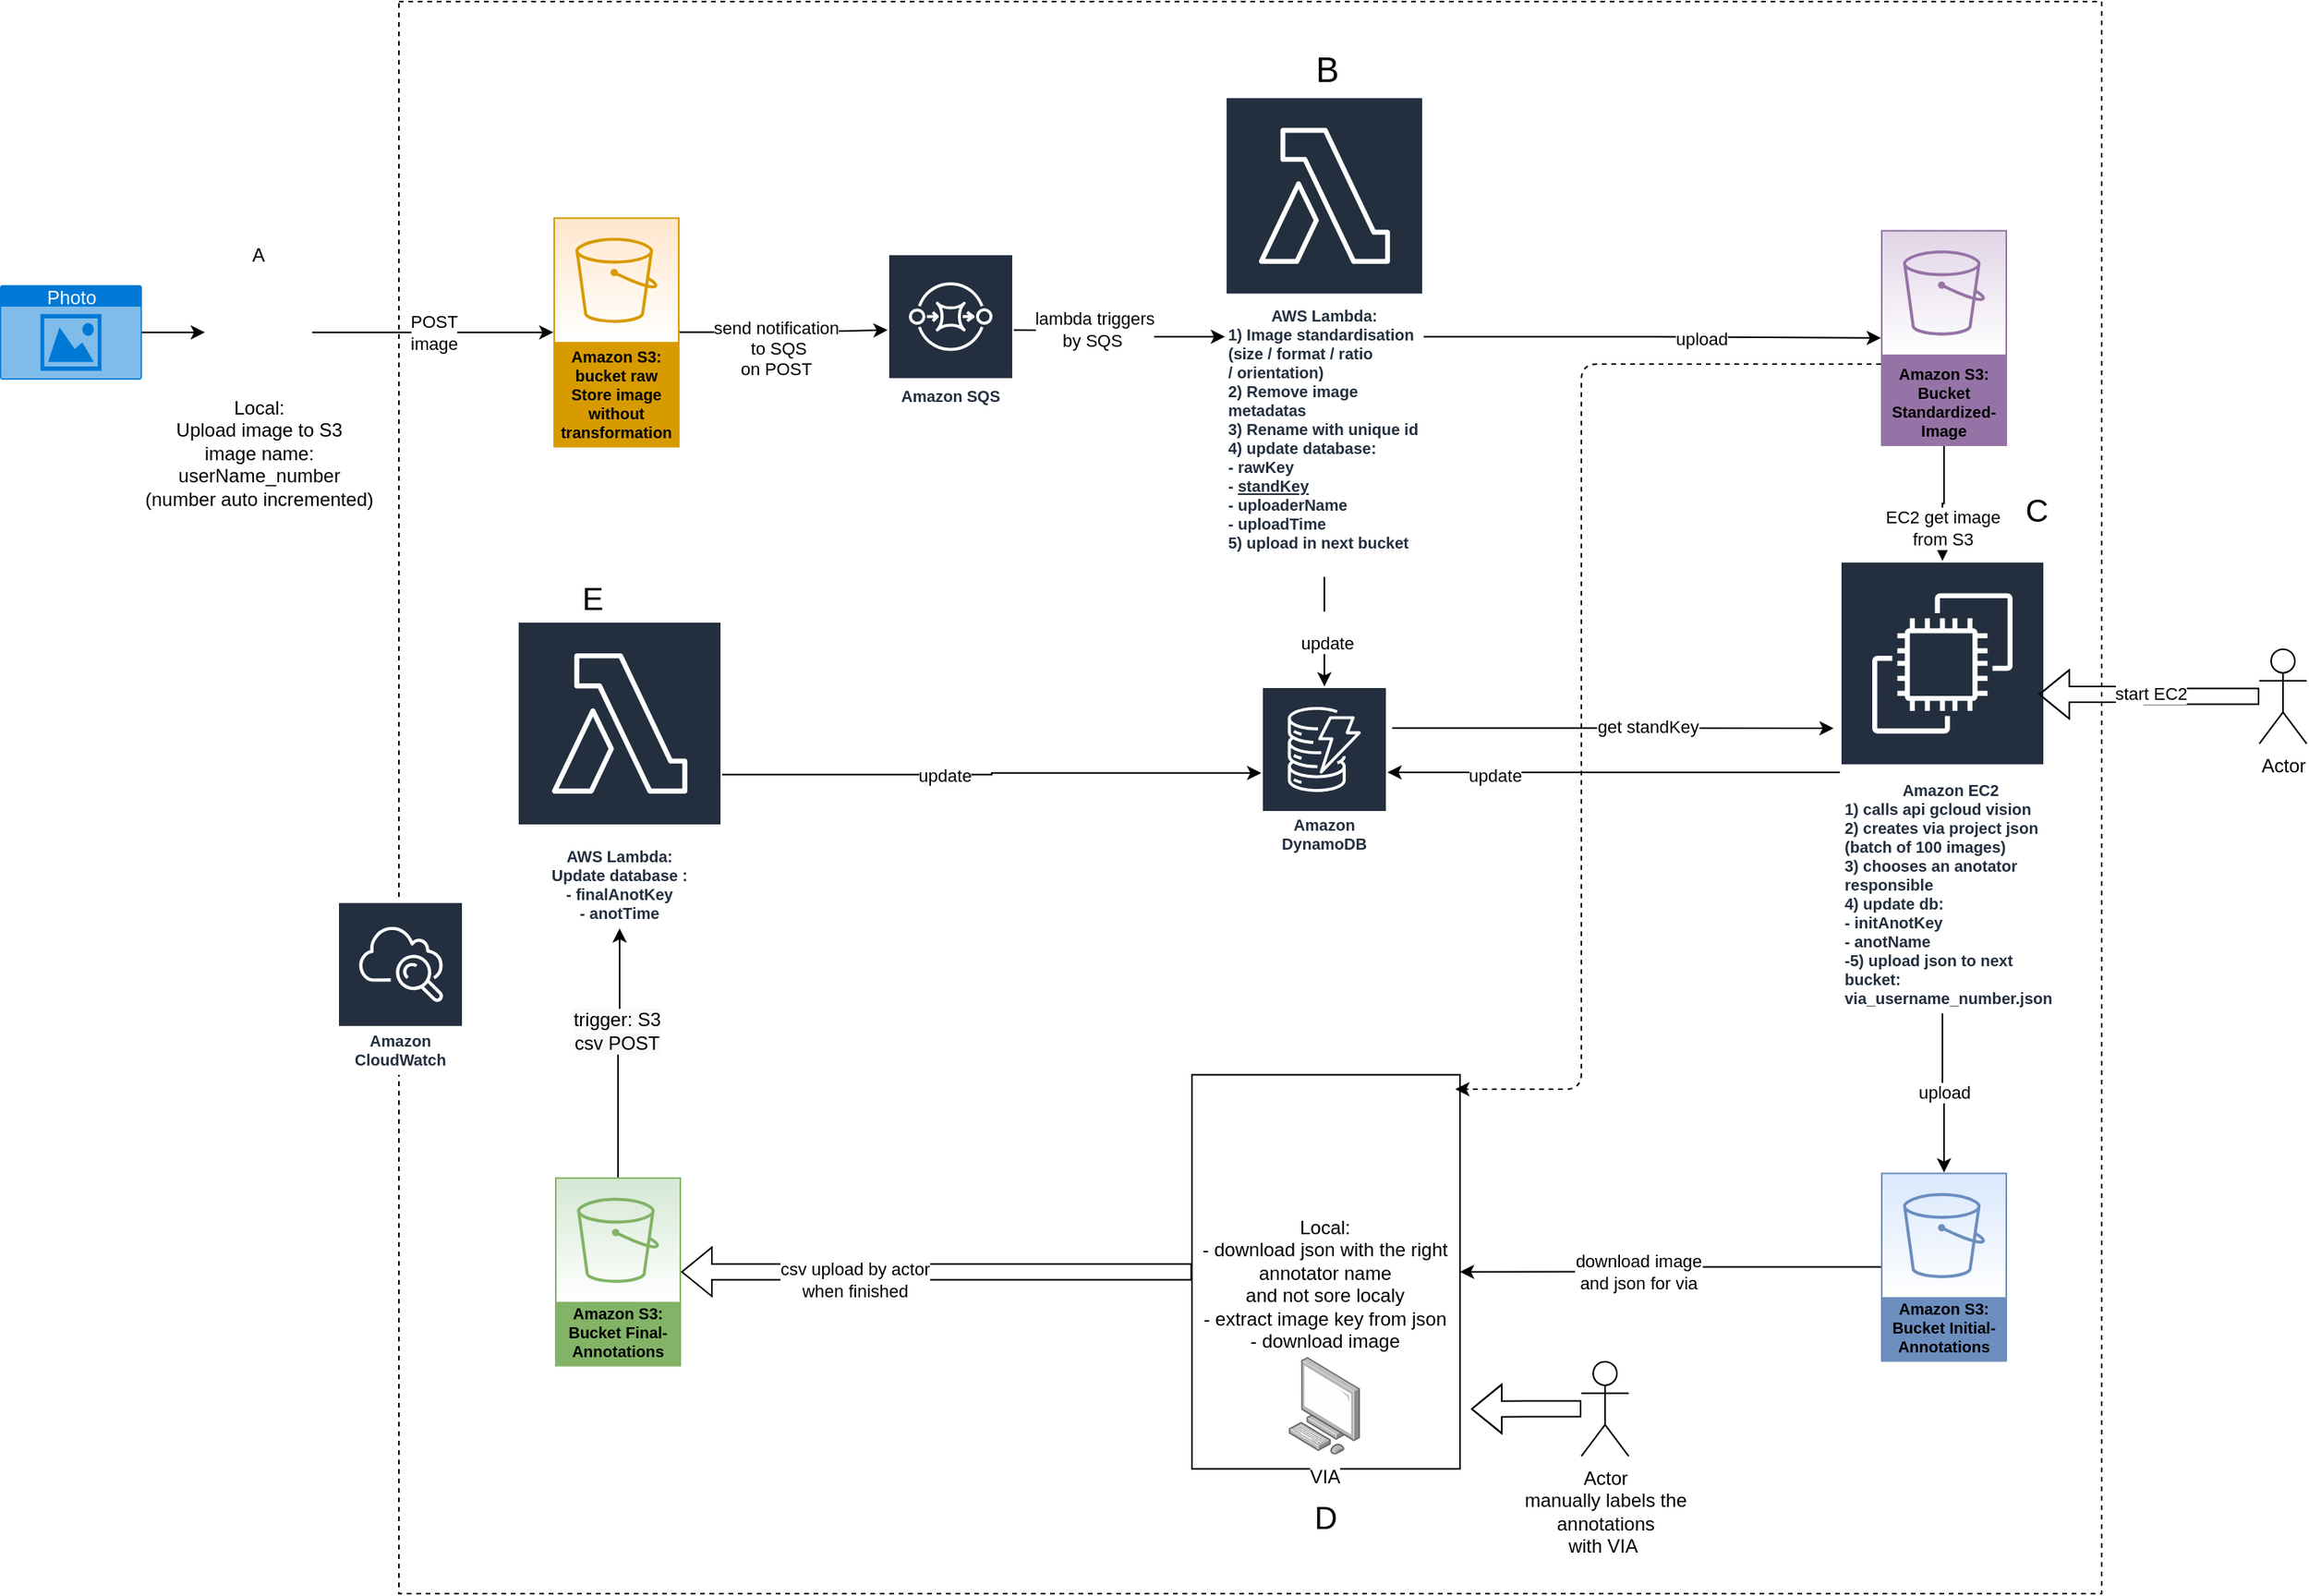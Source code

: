 <mxfile version="14.9.4" type="github">
  <diagram id="-ga6hsOEGiyw53PDkv4c" name="Page-1">
    <mxGraphModel dx="2595" dy="1368" grid="1" gridSize="10" guides="1" tooltips="1" connect="1" arrows="1" fold="1" page="1" pageScale="1" pageWidth="827" pageHeight="1169" math="0" shadow="0">
      <root>
        <mxCell id="0" />
        <mxCell id="1" parent="0" />
        <mxCell id="FAO104bJFNIz5bLDv61E-7" value="" style="group" vertex="1" connectable="0" parent="1">
          <mxGeometry x="80" y="80" width="1463" height="1010" as="geometry" />
        </mxCell>
        <mxCell id="0uKCtbiLuTCNgKzWHR9k-3" value="Photo" style="html=1;strokeColor=none;fillColor=#0079D6;labelPosition=center;verticalLabelPosition=middle;verticalAlign=top;align=center;fontSize=12;outlineConnect=0;spacingTop=-6;fontColor=#FFFFFF;shape=mxgraph.sitemap.photo;" parent="FAO104bJFNIz5bLDv61E-7" vertex="1">
          <mxGeometry y="179.83" width="90" height="60" as="geometry" />
        </mxCell>
        <mxCell id="0uKCtbiLuTCNgKzWHR9k-4" value="send notification&lt;br&gt;&amp;nbsp;to SQS&lt;br&gt;on POST" style="edgeStyle=orthogonalEdgeStyle;rounded=0;orthogonalLoop=1;jettySize=auto;html=1;" parent="FAO104bJFNIz5bLDv61E-7" source="0uKCtbiLuTCNgKzWHR9k-5" edge="1">
          <mxGeometry x="-0.089" y="-10" relative="1" as="geometry">
            <mxPoint x="563" y="208.4" as="targetPoint" />
            <mxPoint as="offset" />
          </mxGeometry>
        </mxCell>
        <mxCell id="0uKCtbiLuTCNgKzWHR9k-5" value="Amazon S3:&lt;br&gt;bucket raw&lt;br&gt;Store image without transformation" style="outlineConnect=0;strokeColor=#d79b00;fillColor=#ffe6cc;dashed=0;verticalLabelPosition=middle;verticalAlign=bottom;align=center;html=1;whiteSpace=wrap;fontSize=10;fontStyle=1;spacing=3;shape=mxgraph.aws4.productIcon;prIcon=mxgraph.aws4.s3;gradientColor=#ffffff;" parent="FAO104bJFNIz5bLDv61E-7" vertex="1">
          <mxGeometry x="351" y="136.83" width="80" height="146" as="geometry" />
        </mxCell>
        <mxCell id="0uKCtbiLuTCNgKzWHR9k-8" value="Amazon S3:&lt;br&gt;Bucket Standardized-Image" style="outlineConnect=0;strokeColor=#9673a6;fillColor=#e1d5e7;dashed=0;verticalLabelPosition=middle;verticalAlign=bottom;align=center;html=1;whiteSpace=wrap;fontSize=10;fontStyle=1;spacing=3;shape=mxgraph.aws4.productIcon;prIcon=mxgraph.aws4.s3;gradientColor=#ffffff;" parent="FAO104bJFNIz5bLDv61E-7" vertex="1">
          <mxGeometry x="1193" y="144.83" width="80" height="137.17" as="geometry" />
        </mxCell>
        <mxCell id="0uKCtbiLuTCNgKzWHR9k-12" value="Amazon DynamoDB" style="outlineConnect=0;fontColor=#232F3E;gradientColor=none;strokeColor=#ffffff;fillColor=#232F3E;dashed=0;verticalLabelPosition=middle;verticalAlign=bottom;align=center;html=1;whiteSpace=wrap;fontSize=10;fontStyle=1;spacing=3;shape=mxgraph.aws4.productIcon;prIcon=mxgraph.aws4.dynamodb;" parent="FAO104bJFNIz5bLDv61E-7" vertex="1">
          <mxGeometry x="800" y="434.44" width="80" height="110" as="geometry" />
        </mxCell>
        <mxCell id="0uKCtbiLuTCNgKzWHR9k-15" value="Amazon S3:&lt;br&gt;Bucket Initial-Annotations" style="outlineConnect=0;strokeColor=#6c8ebf;fillColor=#dae8fc;dashed=0;verticalLabelPosition=middle;verticalAlign=bottom;align=center;html=1;whiteSpace=wrap;fontSize=10;fontStyle=1;spacing=3;shape=mxgraph.aws4.productIcon;prIcon=mxgraph.aws4.s3;gradientColor=#ffffff;" parent="FAO104bJFNIz5bLDv61E-7" vertex="1">
          <mxGeometry x="1193" y="742.83" width="80" height="120" as="geometry" />
        </mxCell>
        <mxCell id="0uKCtbiLuTCNgKzWHR9k-20" value="Amazon S3:&lt;br&gt;Bucket Final-Annotations" style="outlineConnect=0;dashed=0;verticalLabelPosition=middle;verticalAlign=bottom;align=center;html=1;whiteSpace=wrap;fontSize=10;fontStyle=1;spacing=3;shape=mxgraph.aws4.productIcon;prIcon=mxgraph.aws4.s3;fillColor=#d5e8d4;strokeColor=#82b366;gradientColor=#ffffff;" parent="FAO104bJFNIz5bLDv61E-7" vertex="1">
          <mxGeometry x="352" y="745.83" width="80" height="120" as="geometry" />
        </mxCell>
        <mxCell id="0uKCtbiLuTCNgKzWHR9k-21" style="edgeStyle=orthogonalEdgeStyle;shape=flexArrow;rounded=0;orthogonalLoop=1;jettySize=auto;html=1;" parent="FAO104bJFNIz5bLDv61E-7" source="0uKCtbiLuTCNgKzWHR9k-22" edge="1">
          <mxGeometry relative="1" as="geometry">
            <mxPoint x="933" y="892.83" as="targetPoint" />
          </mxGeometry>
        </mxCell>
        <mxCell id="0uKCtbiLuTCNgKzWHR9k-22" value="Actor&lt;br&gt;manually labels the&lt;br&gt;&amp;nbsp;annotations&amp;nbsp;&lt;br&gt;with VIA&amp;nbsp;" style="shape=umlActor;verticalLabelPosition=bottom;verticalAlign=top;html=1;outlineConnect=0;" parent="FAO104bJFNIz5bLDv61E-7" vertex="1">
          <mxGeometry x="1003" y="862.83" width="30" height="60" as="geometry" />
        </mxCell>
        <mxCell id="0uKCtbiLuTCNgKzWHR9k-23" style="edgeStyle=orthogonalEdgeStyle;rounded=0;orthogonalLoop=1;jettySize=auto;html=1;" parent="FAO104bJFNIz5bLDv61E-7" target="0uKCtbiLuTCNgKzWHR9k-36" edge="1">
          <mxGeometry relative="1" as="geometry">
            <mxPoint x="643" y="208.4" as="sourcePoint" />
          </mxGeometry>
        </mxCell>
        <mxCell id="0uKCtbiLuTCNgKzWHR9k-24" value="lambda triggers&lt;br&gt;by SQS&amp;nbsp;" style="edgeLabel;html=1;align=center;verticalAlign=middle;resizable=0;points=[];" parent="0uKCtbiLuTCNgKzWHR9k-23" vertex="1" connectable="0">
          <mxGeometry x="-0.265" y="1" relative="1" as="geometry">
            <mxPoint as="offset" />
          </mxGeometry>
        </mxCell>
        <mxCell id="0uKCtbiLuTCNgKzWHR9k-26" value="" style="group" parent="FAO104bJFNIz5bLDv61E-7" vertex="1" connectable="0">
          <mxGeometry x="130" y="150.83" width="68" height="93" as="geometry" />
        </mxCell>
        <mxCell id="0uKCtbiLuTCNgKzWHR9k-28" value="A" style="text;html=1;strokeColor=none;fillColor=none;align=center;verticalAlign=middle;whiteSpace=wrap;rounded=0;" parent="0uKCtbiLuTCNgKzWHR9k-26" vertex="1">
          <mxGeometry x="14" width="40" height="20" as="geometry" />
        </mxCell>
        <mxCell id="0uKCtbiLuTCNgKzWHR9k-27" value="Local:&lt;br&gt;Upload image to S3&lt;br&gt;image name:&lt;br&gt;userName_number&lt;br&gt;(number auto incremented)" style="shape=image;html=1;verticalAlign=top;verticalLabelPosition=bottom;labelBackgroundColor=#ffffff;imageAspect=0;aspect=fixed;image=https://cdn4.iconfinder.com/data/icons/logos-and-brands/512/267_Python_logo-128.png" parent="0uKCtbiLuTCNgKzWHR9k-26" vertex="1">
          <mxGeometry y="25" width="68" height="68" as="geometry" />
        </mxCell>
        <mxCell id="0uKCtbiLuTCNgKzWHR9k-2" style="edgeStyle=orthogonalEdgeStyle;rounded=0;orthogonalLoop=1;jettySize=auto;html=1;" parent="FAO104bJFNIz5bLDv61E-7" source="0uKCtbiLuTCNgKzWHR9k-3" target="0uKCtbiLuTCNgKzWHR9k-27" edge="1">
          <mxGeometry relative="1" as="geometry" />
        </mxCell>
        <mxCell id="0uKCtbiLuTCNgKzWHR9k-1" value="POST&lt;br&gt;image" style="edgeStyle=orthogonalEdgeStyle;rounded=0;orthogonalLoop=1;jettySize=auto;html=1;" parent="FAO104bJFNIz5bLDv61E-7" source="0uKCtbiLuTCNgKzWHR9k-27" target="0uKCtbiLuTCNgKzWHR9k-5" edge="1">
          <mxGeometry relative="1" as="geometry" />
        </mxCell>
        <mxCell id="0uKCtbiLuTCNgKzWHR9k-29" value="" style="group" parent="FAO104bJFNIz5bLDv61E-7" vertex="1" connectable="0">
          <mxGeometry x="328" y="367.94" width="130" height="220" as="geometry" />
        </mxCell>
        <mxCell id="0uKCtbiLuTCNgKzWHR9k-30" value="&lt;span&gt;AWS Lambda:&lt;br&gt;&lt;/span&gt;Update database :&lt;br&gt;- finalAnotKey&lt;br&gt;- anotTime" style="outlineConnect=0;fontColor=#232F3E;gradientColor=none;strokeColor=#ffffff;fillColor=#232F3E;dashed=0;verticalLabelPosition=middle;verticalAlign=bottom;align=center;html=1;whiteSpace=wrap;fontSize=10;fontStyle=1;spacing=3;shape=mxgraph.aws4.productIcon;prIcon=mxgraph.aws4.lambda;" parent="0uKCtbiLuTCNgKzWHR9k-29" vertex="1">
          <mxGeometry y="25" width="130" height="195" as="geometry" />
        </mxCell>
        <mxCell id="0uKCtbiLuTCNgKzWHR9k-31" value="E" style="text;html=1;strokeColor=none;fillColor=none;align=center;verticalAlign=middle;whiteSpace=wrap;rounded=0;fontSize=20;" parent="0uKCtbiLuTCNgKzWHR9k-29" vertex="1">
          <mxGeometry x="28" width="40" height="20" as="geometry" />
        </mxCell>
        <mxCell id="0uKCtbiLuTCNgKzWHR9k-16" style="edgeStyle=orthogonalEdgeStyle;rounded=0;orthogonalLoop=1;jettySize=auto;html=1;" parent="FAO104bJFNIz5bLDv61E-7" source="0uKCtbiLuTCNgKzWHR9k-20" target="0uKCtbiLuTCNgKzWHR9k-30" edge="1">
          <mxGeometry relative="1" as="geometry" />
        </mxCell>
        <mxCell id="0uKCtbiLuTCNgKzWHR9k-17" value="&lt;span style=&quot;font-size: 12px ; background-color: rgb(248 , 249 , 250)&quot;&gt;trigger: S3&lt;/span&gt;&lt;br style=&quot;font-size: 12px ; background-color: rgb(248 , 249 , 250)&quot;&gt;&lt;span style=&quot;font-size: 12px ; background-color: rgb(248 , 249 , 250)&quot;&gt;csv POST&lt;/span&gt;" style="edgeLabel;html=1;align=center;verticalAlign=middle;resizable=0;points=[];" parent="0uKCtbiLuTCNgKzWHR9k-16" vertex="1" connectable="0">
          <mxGeometry x="0.187" y="2" relative="1" as="geometry">
            <mxPoint as="offset" />
          </mxGeometry>
        </mxCell>
        <mxCell id="0uKCtbiLuTCNgKzWHR9k-32" value="" style="group" parent="FAO104bJFNIz5bLDv61E-7" vertex="1" connectable="0">
          <mxGeometry x="1167" y="311.83" width="145" height="330" as="geometry" />
        </mxCell>
        <mxCell id="0uKCtbiLuTCNgKzWHR9k-33" value="&lt;div style=&quot;text-align: center&quot;&gt;&lt;span&gt;Amazon EC2&lt;/span&gt;&lt;/div&gt;1) calls api gcloud vision&lt;br&gt;2) creates via project json (batch of 100 images)&lt;br&gt;3) chooses an anotator responsible&lt;br&gt;4) update db: &lt;br&gt;- initAnotKey&lt;br&gt;- anotName&lt;br&gt;-5) upload json to next bucket:&lt;br&gt;via_username_number.json&amp;nbsp;" style="outlineConnect=0;fontColor=#232F3E;gradientColor=none;strokeColor=#ffffff;fillColor=#232F3E;dashed=0;verticalLabelPosition=middle;verticalAlign=bottom;align=left;html=1;whiteSpace=wrap;fontSize=10;fontStyle=1;spacing=3;shape=mxgraph.aws4.productIcon;prIcon=mxgraph.aws4.ec2;" parent="0uKCtbiLuTCNgKzWHR9k-32" vertex="1">
          <mxGeometry y="43" width="130" height="287" as="geometry" />
        </mxCell>
        <mxCell id="0uKCtbiLuTCNgKzWHR9k-34" value="C" style="text;html=1;strokeColor=none;fillColor=none;align=center;verticalAlign=middle;whiteSpace=wrap;rounded=0;fontSize=20;" parent="0uKCtbiLuTCNgKzWHR9k-32" vertex="1">
          <mxGeometry x="105" width="40" height="20" as="geometry" />
        </mxCell>
        <mxCell id="0uKCtbiLuTCNgKzWHR9k-6" style="edgeStyle=orthogonalEdgeStyle;rounded=0;orthogonalLoop=1;jettySize=auto;html=1;" parent="FAO104bJFNIz5bLDv61E-7" source="0uKCtbiLuTCNgKzWHR9k-8" target="0uKCtbiLuTCNgKzWHR9k-33" edge="1">
          <mxGeometry relative="1" as="geometry" />
        </mxCell>
        <mxCell id="0uKCtbiLuTCNgKzWHR9k-7" value="EC2 get image&lt;br&gt;from S3" style="edgeLabel;html=1;align=center;verticalAlign=middle;resizable=0;points=[];" parent="0uKCtbiLuTCNgKzWHR9k-6" vertex="1" connectable="0">
          <mxGeometry x="0.422" relative="1" as="geometry">
            <mxPoint as="offset" />
          </mxGeometry>
        </mxCell>
        <mxCell id="0uKCtbiLuTCNgKzWHR9k-9" style="edgeStyle=orthogonalEdgeStyle;rounded=0;orthogonalLoop=1;jettySize=auto;html=1;" parent="FAO104bJFNIz5bLDv61E-7" source="0uKCtbiLuTCNgKzWHR9k-33" target="0uKCtbiLuTCNgKzWHR9k-12" edge="1">
          <mxGeometry relative="1" as="geometry">
            <Array as="points">
              <mxPoint x="993" y="489" />
              <mxPoint x="993" y="489" />
            </Array>
          </mxGeometry>
        </mxCell>
        <mxCell id="0uKCtbiLuTCNgKzWHR9k-10" value="update" style="edgeLabel;html=1;align=center;verticalAlign=middle;resizable=0;points=[];" parent="0uKCtbiLuTCNgKzWHR9k-9" vertex="1" connectable="0">
          <mxGeometry x="0.528" y="2" relative="1" as="geometry">
            <mxPoint as="offset" />
          </mxGeometry>
        </mxCell>
        <mxCell id="0uKCtbiLuTCNgKzWHR9k-38" style="edgeStyle=orthogonalEdgeStyle;rounded=0;orthogonalLoop=1;jettySize=auto;html=1;" parent="FAO104bJFNIz5bLDv61E-7" source="0uKCtbiLuTCNgKzWHR9k-36" target="0uKCtbiLuTCNgKzWHR9k-8" edge="1">
          <mxGeometry relative="1" as="geometry" />
        </mxCell>
        <mxCell id="0uKCtbiLuTCNgKzWHR9k-39" value="upload" style="edgeLabel;html=1;align=center;verticalAlign=middle;resizable=0;points=[];" parent="0uKCtbiLuTCNgKzWHR9k-38" vertex="1" connectable="0">
          <mxGeometry x="0.219" relative="1" as="geometry">
            <mxPoint as="offset" />
          </mxGeometry>
        </mxCell>
        <mxCell id="0uKCtbiLuTCNgKzWHR9k-40" value="&lt;br&gt;&amp;nbsp;update&lt;br&gt;" style="edgeStyle=orthogonalEdgeStyle;rounded=0;orthogonalLoop=1;jettySize=auto;html=1;" parent="FAO104bJFNIz5bLDv61E-7" source="0uKCtbiLuTCNgKzWHR9k-36" target="0uKCtbiLuTCNgKzWHR9k-12" edge="1">
          <mxGeometry relative="1" as="geometry" />
        </mxCell>
        <mxCell id="0uKCtbiLuTCNgKzWHR9k-41" value="start EC2" style="edgeStyle=orthogonalEdgeStyle;shape=flexArrow;rounded=0;orthogonalLoop=1;jettySize=auto;html=1;entryX=0.969;entryY=0.295;entryDx=0;entryDy=0;entryPerimeter=0;" parent="FAO104bJFNIz5bLDv61E-7" source="0uKCtbiLuTCNgKzWHR9k-42" target="0uKCtbiLuTCNgKzWHR9k-33" edge="1">
          <mxGeometry relative="1" as="geometry" />
        </mxCell>
        <mxCell id="0uKCtbiLuTCNgKzWHR9k-42" value="Actor" style="shape=umlActor;verticalLabelPosition=bottom;verticalAlign=top;html=1;outlineConnect=0;" parent="FAO104bJFNIz5bLDv61E-7" vertex="1">
          <mxGeometry x="1433" y="410.83" width="30" height="60" as="geometry" />
        </mxCell>
        <mxCell id="0uKCtbiLuTCNgKzWHR9k-43" value="upload" style="edgeStyle=orthogonalEdgeStyle;rounded=0;orthogonalLoop=1;jettySize=auto;html=1;" parent="FAO104bJFNIz5bLDv61E-7" source="0uKCtbiLuTCNgKzWHR9k-33" target="0uKCtbiLuTCNgKzWHR9k-15" edge="1">
          <mxGeometry relative="1" as="geometry" />
        </mxCell>
        <mxCell id="0uKCtbiLuTCNgKzWHR9k-44" style="edgeStyle=orthogonalEdgeStyle;rounded=0;orthogonalLoop=1;jettySize=auto;html=1;" parent="FAO104bJFNIz5bLDv61E-7" source="0uKCtbiLuTCNgKzWHR9k-30" target="0uKCtbiLuTCNgKzWHR9k-12" edge="1">
          <mxGeometry relative="1" as="geometry" />
        </mxCell>
        <mxCell id="0uKCtbiLuTCNgKzWHR9k-45" value="update" style="edgeLabel;html=1;align=center;verticalAlign=middle;resizable=0;points=[];" parent="0uKCtbiLuTCNgKzWHR9k-44" vertex="1" connectable="0">
          <mxGeometry x="-0.181" relative="1" as="geometry">
            <mxPoint as="offset" />
          </mxGeometry>
        </mxCell>
        <mxCell id="0uKCtbiLuTCNgKzWHR9k-46" value="" style="group" parent="FAO104bJFNIz5bLDv61E-7" vertex="1" connectable="0">
          <mxGeometry x="756" y="680.83" width="170" height="250" as="geometry" />
        </mxCell>
        <mxCell id="0uKCtbiLuTCNgKzWHR9k-47" value="" style="whiteSpace=wrap;html=1;container=1;" parent="0uKCtbiLuTCNgKzWHR9k-46" vertex="1">
          <mxGeometry width="170" height="250" as="geometry">
            <mxRectangle width="50" height="40" as="alternateBounds" />
          </mxGeometry>
        </mxCell>
        <mxCell id="0uKCtbiLuTCNgKzWHR9k-48" value="" style="group" parent="0uKCtbiLuTCNgKzWHR9k-46" vertex="1" connectable="0">
          <mxGeometry x="50" width="120" height="250" as="geometry" />
        </mxCell>
        <mxCell id="0uKCtbiLuTCNgKzWHR9k-49" value="Local:&lt;br&gt;- download json with the right &lt;br&gt;annotator name &lt;br&gt;and not sore localy&lt;br&gt;- extract image key from json&lt;br&gt;- download image" style="shape=image;html=1;verticalAlign=top;verticalLabelPosition=bottom;labelBackgroundColor=#ffffff;imageAspect=0;aspect=fixed;image=https://cdn4.iconfinder.com/data/icons/logos-and-brands/512/267_Python_logo-128.png" parent="0uKCtbiLuTCNgKzWHR9k-48" vertex="1">
          <mxGeometry y="15" width="68" height="68" as="geometry" />
        </mxCell>
        <mxCell id="0uKCtbiLuTCNgKzWHR9k-50" value="VIA" style="points=[];aspect=fixed;html=1;align=center;shadow=0;dashed=0;image;image=img/lib/allied_telesis/computer_and_terminals/Personal_Computer.svg;" parent="0uKCtbiLuTCNgKzWHR9k-48" vertex="1">
          <mxGeometry x="11.2" y="179.17" width="45.6" height="61.8" as="geometry" />
        </mxCell>
        <mxCell id="0uKCtbiLuTCNgKzWHR9k-13" value="h" style="edgeStyle=orthogonalEdgeStyle;rounded=0;orthogonalLoop=1;jettySize=auto;html=1;entryX=1;entryY=0.5;entryDx=0;entryDy=0;" parent="FAO104bJFNIz5bLDv61E-7" source="0uKCtbiLuTCNgKzWHR9k-15" target="0uKCtbiLuTCNgKzWHR9k-47" edge="1">
          <mxGeometry relative="1" as="geometry">
            <mxPoint x="933" y="830.83" as="targetPoint" />
          </mxGeometry>
        </mxCell>
        <mxCell id="0uKCtbiLuTCNgKzWHR9k-14" value="download image&lt;br&gt;and json for via" style="edgeLabel;html=1;align=center;verticalAlign=middle;resizable=0;points=[];" parent="0uKCtbiLuTCNgKzWHR9k-13" vertex="1" connectable="0">
          <mxGeometry x="0.156" relative="1" as="geometry">
            <mxPoint x="-1" as="offset" />
          </mxGeometry>
        </mxCell>
        <mxCell id="0uKCtbiLuTCNgKzWHR9k-51" value="D" style="text;html=1;strokeColor=none;fillColor=none;align=center;verticalAlign=middle;whiteSpace=wrap;rounded=0;fontSize=20;" parent="FAO104bJFNIz5bLDv61E-7" vertex="1">
          <mxGeometry x="821" y="950.83" width="40" height="20" as="geometry" />
        </mxCell>
        <mxCell id="0uKCtbiLuTCNgKzWHR9k-52" value="Amazon SQS" style="outlineConnect=0;fontColor=#232F3E;gradientColor=none;strokeColor=#ffffff;fillColor=#232F3E;dashed=0;verticalLabelPosition=middle;verticalAlign=bottom;align=center;html=1;whiteSpace=wrap;fontSize=10;fontStyle=1;spacing=3;shape=mxgraph.aws4.productIcon;prIcon=mxgraph.aws4.sqs;" parent="FAO104bJFNIz5bLDv61E-7" vertex="1">
          <mxGeometry x="563" y="159.83" width="80" height="100" as="geometry" />
        </mxCell>
        <mxCell id="OJoio6pD2PtJ5NFqTnMK-3" value="" style="endArrow=classic;html=1;" parent="FAO104bJFNIz5bLDv61E-7" edge="1">
          <mxGeometry width="50" height="50" relative="1" as="geometry">
            <mxPoint x="883" y="460.83" as="sourcePoint" />
            <mxPoint x="1163" y="461" as="targetPoint" />
          </mxGeometry>
        </mxCell>
        <mxCell id="OJoio6pD2PtJ5NFqTnMK-4" value="get standKey" style="edgeLabel;html=1;align=center;verticalAlign=middle;resizable=0;points=[];" parent="OJoio6pD2PtJ5NFqTnMK-3" vertex="1" connectable="0">
          <mxGeometry x="0.157" y="1" relative="1" as="geometry">
            <mxPoint as="offset" />
          </mxGeometry>
        </mxCell>
        <mxCell id="0uKCtbiLuTCNgKzWHR9k-36" value="&lt;br&gt;AWS Lambda:&lt;br&gt;&lt;div style=&quot;text-align: left&quot;&gt;&lt;span&gt;1) Image standardisation (s&lt;/span&gt;&lt;span&gt;ize /&amp;nbsp;&lt;/span&gt;&lt;span&gt;format /&amp;nbsp;&lt;/span&gt;&lt;span&gt;ratio /&amp;nbsp;&lt;/span&gt;&lt;span&gt;orientation)&lt;/span&gt;&lt;/div&gt;&lt;div style=&quot;text-align: left&quot;&gt;&lt;span&gt;2) Remove image metadatas&lt;/span&gt;&lt;/div&gt;&lt;div style=&quot;text-align: left&quot;&gt;&lt;span&gt;3) Rename with unique id&lt;/span&gt;&lt;/div&gt;&lt;div style=&quot;text-align: left&quot;&gt;&lt;span&gt;4) update database:&amp;nbsp;&lt;/span&gt;&lt;/div&gt;&lt;div style=&quot;text-align: left&quot;&gt;&lt;span&gt;- rawKey&lt;/span&gt;&lt;/div&gt;&lt;div style=&quot;text-align: left&quot;&gt;- &lt;u&gt;standKey&lt;/u&gt;&lt;/div&gt;&lt;div style=&quot;text-align: left&quot;&gt;&lt;span&gt;- uploaderName&lt;/span&gt;&lt;/div&gt;&lt;div style=&quot;text-align: left&quot;&gt;&lt;span&gt;- uploadTime&lt;/span&gt;&lt;/div&gt;&lt;div style=&quot;text-align: left&quot;&gt;&lt;span&gt;5) upload in next bucket&lt;/span&gt;&lt;/div&gt;&lt;div style=&quot;text-align: left&quot;&gt;&lt;span&gt;&lt;br&gt;&lt;/span&gt;&lt;/div&gt;" style="outlineConnect=0;fontColor=#232F3E;gradientColor=none;strokeColor=#ffffff;fillColor=#232F3E;dashed=0;verticalLabelPosition=middle;verticalAlign=bottom;align=center;html=1;whiteSpace=wrap;fontSize=10;fontStyle=1;spacing=3;shape=mxgraph.aws4.productIcon;prIcon=mxgraph.aws4.lambda;" parent="FAO104bJFNIz5bLDv61E-7" vertex="1">
          <mxGeometry x="777" y="60.22" width="126" height="304.78" as="geometry" />
        </mxCell>
        <mxCell id="FAO104bJFNIz5bLDv61E-4" value="" style="rounded=0;whiteSpace=wrap;html=1;shadow=0;dashed=1;gradientColor=#ffffff;fillColor=none;" vertex="1" parent="FAO104bJFNIz5bLDv61E-7">
          <mxGeometry x="253" width="1080" height="1010" as="geometry" />
        </mxCell>
        <mxCell id="FAO104bJFNIz5bLDv61E-1" value="" style="endArrow=classic;html=1;dashed=1;edgeStyle=orthogonalEdgeStyle;" edge="1" parent="FAO104bJFNIz5bLDv61E-7">
          <mxGeometry width="50" height="50" relative="1" as="geometry">
            <mxPoint x="1193" y="230" as="sourcePoint" />
            <mxPoint x="923" y="690" as="targetPoint" />
            <Array as="points">
              <mxPoint x="1003" y="230" />
              <mxPoint x="1003" y="690" />
            </Array>
          </mxGeometry>
        </mxCell>
        <mxCell id="0uKCtbiLuTCNgKzWHR9k-37" value="B" style="text;html=1;strokeColor=none;fillColor=none;align=center;verticalAlign=middle;whiteSpace=wrap;rounded=0;fontSize=22;" parent="FAO104bJFNIz5bLDv61E-7" vertex="1">
          <mxGeometry x="822" y="33.83" width="40" height="20" as="geometry" />
        </mxCell>
        <mxCell id="FAO104bJFNIz5bLDv61E-3" value="Amazon CloudWatch" style="outlineConnect=0;fontColor=#232F3E;gradientColor=none;strokeColor=#ffffff;fillColor=#232F3E;dashed=0;verticalLabelPosition=middle;verticalAlign=bottom;align=center;html=1;whiteSpace=wrap;fontSize=10;fontStyle=1;spacing=3;shape=mxgraph.aws4.productIcon;prIcon=mxgraph.aws4.cloudwatch;shadow=0;" vertex="1" parent="FAO104bJFNIz5bLDv61E-7">
          <mxGeometry x="214" y="570.83" width="80" height="110" as="geometry" />
        </mxCell>
        <mxCell id="0uKCtbiLuTCNgKzWHR9k-18" style="edgeStyle=orthogonalEdgeStyle;shape=flexArrow;rounded=0;orthogonalLoop=1;jettySize=auto;html=1;" parent="FAO104bJFNIz5bLDv61E-7" source="0uKCtbiLuTCNgKzWHR9k-47" target="0uKCtbiLuTCNgKzWHR9k-20" edge="1">
          <mxGeometry relative="1" as="geometry">
            <mxPoint x="593" y="900.83" as="sourcePoint" />
          </mxGeometry>
        </mxCell>
        <mxCell id="0uKCtbiLuTCNgKzWHR9k-19" value="csv upload by actor&lt;br&gt;when finished" style="edgeLabel;html=1;align=center;verticalAlign=middle;resizable=0;points=[];" parent="0uKCtbiLuTCNgKzWHR9k-18" vertex="1" connectable="0">
          <mxGeometry x="0.322" y="5" relative="1" as="geometry">
            <mxPoint as="offset" />
          </mxGeometry>
        </mxCell>
      </root>
    </mxGraphModel>
  </diagram>
</mxfile>
